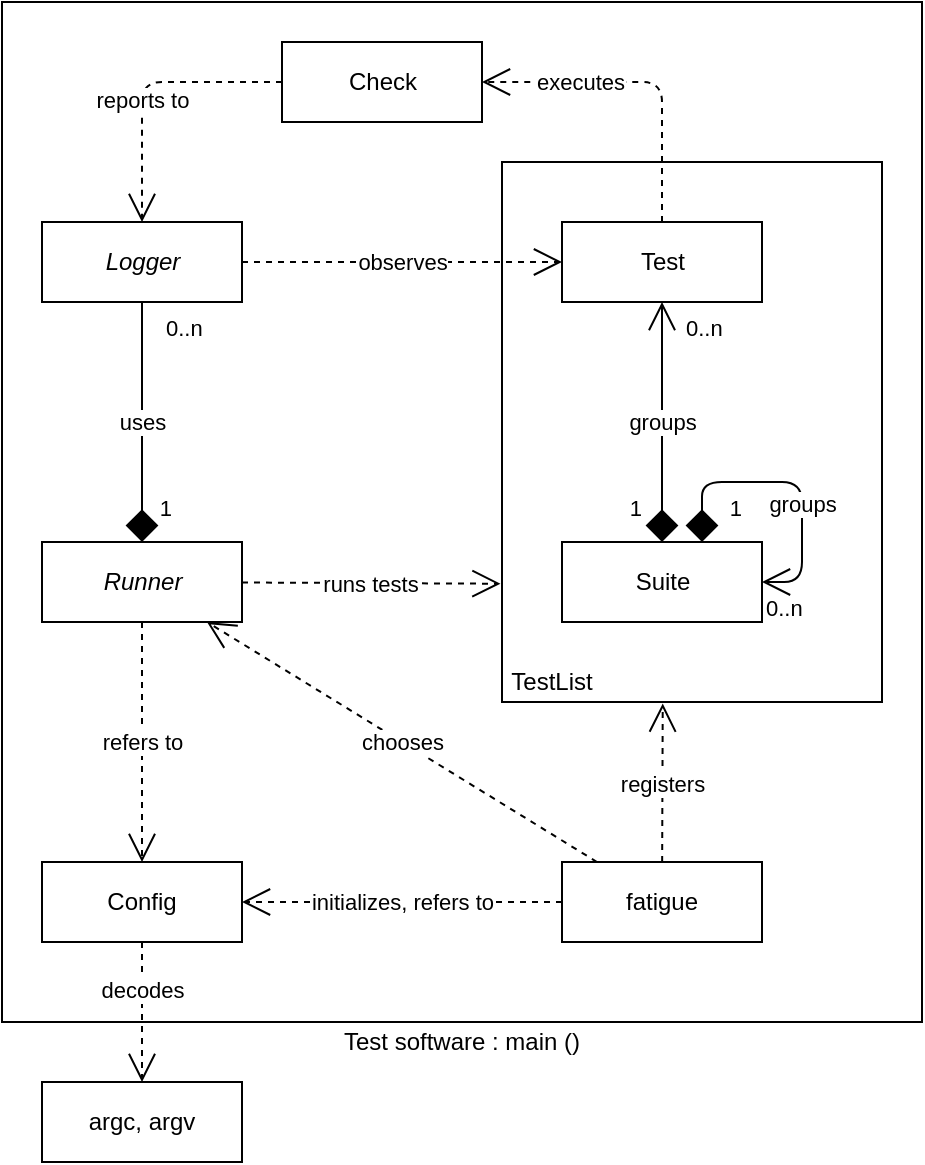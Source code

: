 <mxfile version="14.5.1" type="device"><diagram id="hKa2vm8dgwFLDrdCC-PN" name="Page-1"><mxGraphModel dx="367" dy="333" grid="1" gridSize="10" guides="1" tooltips="1" connect="1" arrows="1" fold="1" page="1" pageScale="1" pageWidth="850" pageHeight="1100" math="0" shadow="0"><root><mxCell id="0"/><mxCell id="1" parent="0"/><mxCell id="QupWWh3Em9DEfwgXIKuI-86" value="" style="rounded=0;whiteSpace=wrap;html=1;fillColor=none;" parent="1" vertex="1"><mxGeometry x="130" y="170" width="460" height="510" as="geometry"/></mxCell><mxCell id="QupWWh3Em9DEfwgXIKuI-74" value="" style="rounded=0;whiteSpace=wrap;html=1;fillColor=none;" parent="1" vertex="1"><mxGeometry x="380" y="250" width="190" height="270" as="geometry"/></mxCell><mxCell id="QupWWh3Em9DEfwgXIKuI-56" value="Runner" style="html=1;rounded=0;fillColor=none;fontStyle=2" parent="1" vertex="1"><mxGeometry x="150" y="440" width="100" height="40" as="geometry"/></mxCell><mxCell id="QupWWh3Em9DEfwgXIKuI-57" value="Logger" style="html=1;rounded=0;fillColor=none;fontStyle=2" parent="1" vertex="1"><mxGeometry x="150" y="280" width="100" height="40" as="geometry"/></mxCell><mxCell id="QupWWh3Em9DEfwgXIKuI-59" value="Test" style="html=1;rounded=0;fillColor=none;" parent="1" vertex="1"><mxGeometry x="410" y="280" width="100" height="40" as="geometry"/></mxCell><mxCell id="QupWWh3Em9DEfwgXIKuI-60" value="Check" style="html=1;rounded=0;fillColor=none;" parent="1" vertex="1"><mxGeometry x="270" y="190" width="100" height="40" as="geometry"/></mxCell><mxCell id="QupWWh3Em9DEfwgXIKuI-61" value="Suite" style="html=1;rounded=0;fillColor=none;" parent="1" vertex="1"><mxGeometry x="410" y="440" width="100" height="40" as="geometry"/></mxCell><mxCell id="QupWWh3Em9DEfwgXIKuI-63" value="groups" style="endArrow=open;html=1;endSize=12;startArrow=diamond;startSize=14;startFill=1;edgeStyle=orthogonalEdgeStyle;" parent="1" source="QupWWh3Em9DEfwgXIKuI-61" target="QupWWh3Em9DEfwgXIKuI-59" edge="1"><mxGeometry relative="1" as="geometry"><mxPoint x="310" y="470" as="sourcePoint"/><mxPoint x="470" y="470" as="targetPoint"/></mxGeometry></mxCell><mxCell id="QupWWh3Em9DEfwgXIKuI-64" value="0..n" style="edgeLabel;resizable=0;html=1;align=left;verticalAlign=top;" parent="QupWWh3Em9DEfwgXIKuI-63" connectable="0" vertex="1"><mxGeometry x="-1" relative="1" as="geometry"><mxPoint x="10" y="-120" as="offset"/></mxGeometry></mxCell><mxCell id="QupWWh3Em9DEfwgXIKuI-65" value="1" style="edgeLabel;resizable=0;html=1;align=right;verticalAlign=top;" parent="QupWWh3Em9DEfwgXIKuI-63" connectable="0" vertex="1"><mxGeometry x="1" relative="1" as="geometry"><mxPoint x="-10" y="90" as="offset"/></mxGeometry></mxCell><mxCell id="QupWWh3Em9DEfwgXIKuI-67" value="groups" style="endArrow=open;html=1;endSize=12;startArrow=diamond;startSize=14;startFill=1;edgeStyle=orthogonalEdgeStyle;entryX=1;entryY=0.5;entryDx=0;entryDy=0;" parent="1" source="QupWWh3Em9DEfwgXIKuI-61" target="QupWWh3Em9DEfwgXIKuI-61" edge="1"><mxGeometry x="0.211" relative="1" as="geometry"><mxPoint x="465" y="450" as="sourcePoint"/><mxPoint x="620" y="420" as="targetPoint"/><Array as="points"><mxPoint x="480" y="410"/><mxPoint x="530" y="410"/><mxPoint x="530" y="460"/></Array><mxPoint as="offset"/></mxGeometry></mxCell><mxCell id="QupWWh3Em9DEfwgXIKuI-68" value="0..n" style="edgeLabel;resizable=0;html=1;align=left;verticalAlign=top;" parent="QupWWh3Em9DEfwgXIKuI-67" connectable="0" vertex="1"><mxGeometry x="-1" relative="1" as="geometry"><mxPoint x="29.97" y="20" as="offset"/></mxGeometry></mxCell><mxCell id="QupWWh3Em9DEfwgXIKuI-69" value="1" style="edgeLabel;resizable=0;html=1;align=right;verticalAlign=top;" parent="QupWWh3Em9DEfwgXIKuI-67" connectable="0" vertex="1"><mxGeometry x="1" relative="1" as="geometry"><mxPoint x="-10" y="-50" as="offset"/></mxGeometry></mxCell><mxCell id="QupWWh3Em9DEfwgXIKuI-75" value="TestList" style="text;html=1;strokeColor=none;fillColor=none;align=center;verticalAlign=middle;whiteSpace=wrap;rounded=0;" parent="1" vertex="1"><mxGeometry x="380" y="500" width="50" height="20" as="geometry"/></mxCell><mxCell id="QupWWh3Em9DEfwgXIKuI-76" value="runs tests" style="endArrow=open;endSize=12;dashed=1;html=1;entryX=-0.004;entryY=0.781;entryDx=0;entryDy=0;entryPerimeter=0;" parent="1" source="QupWWh3Em9DEfwgXIKuI-56" target="QupWWh3Em9DEfwgXIKuI-74" edge="1"><mxGeometry width="160" relative="1" as="geometry"><mxPoint x="310" y="340" as="sourcePoint"/><mxPoint x="470" y="340" as="targetPoint"/></mxGeometry></mxCell><mxCell id="QupWWh3Em9DEfwgXIKuI-77" value="executes" style="endArrow=open;endSize=12;dashed=1;html=1;edgeStyle=orthogonalEdgeStyle;" parent="1" source="QupWWh3Em9DEfwgXIKuI-59" target="QupWWh3Em9DEfwgXIKuI-60" edge="1"><mxGeometry x="0.392" width="160" relative="1" as="geometry"><mxPoint x="220" y="470.199" as="sourcePoint"/><mxPoint x="389.04" y="470.87" as="targetPoint"/><Array as="points"><mxPoint x="460" y="210"/></Array><mxPoint as="offset"/></mxGeometry></mxCell><mxCell id="QupWWh3Em9DEfwgXIKuI-78" value="reports to" style="endArrow=open;endSize=12;dashed=1;html=1;edgeStyle=orthogonalEdgeStyle;" parent="1" source="QupWWh3Em9DEfwgXIKuI-60" target="QupWWh3Em9DEfwgXIKuI-57" edge="1"><mxGeometry x="0.125" width="160" relative="1" as="geometry"><mxPoint x="510.034" y="290" as="sourcePoint"/><mxPoint x="380" y="189.966" as="targetPoint"/><Array as="points"><mxPoint x="200" y="210"/></Array><mxPoint as="offset"/></mxGeometry></mxCell><mxCell id="QupWWh3Em9DEfwgXIKuI-79" value="observes" style="endArrow=open;endSize=12;dashed=1;html=1;edgeStyle=orthogonalEdgeStyle;exitX=1;exitY=0.5;exitDx=0;exitDy=0;" parent="1" source="QupWWh3Em9DEfwgXIKuI-57" target="QupWWh3Em9DEfwgXIKuI-59" edge="1"><mxGeometry width="160" relative="1" as="geometry"><mxPoint x="280" y="199.966" as="sourcePoint"/><mxPoint x="250" y="310" as="targetPoint"/><Array as="points"><mxPoint x="340" y="300"/><mxPoint x="340" y="300"/></Array></mxGeometry></mxCell><mxCell id="QupWWh3Em9DEfwgXIKuI-80" value="uses" style="endArrow=none;html=1;endSize=12;startArrow=diamond;startSize=14;startFill=1;edgeStyle=orthogonalEdgeStyle;exitX=0.5;exitY=0;exitDx=0;exitDy=0;endFill=0;" parent="1" source="QupWWh3Em9DEfwgXIKuI-56" target="QupWWh3Em9DEfwgXIKuI-57" edge="1"><mxGeometry relative="1" as="geometry"><mxPoint x="280" y="445" as="sourcePoint"/><mxPoint x="280" y="325" as="targetPoint"/></mxGeometry></mxCell><mxCell id="QupWWh3Em9DEfwgXIKuI-81" value="0..n" style="edgeLabel;resizable=0;html=1;align=left;verticalAlign=top;" parent="QupWWh3Em9DEfwgXIKuI-80" connectable="0" vertex="1"><mxGeometry x="-1" relative="1" as="geometry"><mxPoint x="10" y="-120" as="offset"/></mxGeometry></mxCell><mxCell id="QupWWh3Em9DEfwgXIKuI-82" value="1" style="edgeLabel;resizable=0;html=1;align=right;verticalAlign=top;" parent="QupWWh3Em9DEfwgXIKuI-80" connectable="0" vertex="1"><mxGeometry x="1" relative="1" as="geometry"><mxPoint x="15" y="90" as="offset"/></mxGeometry></mxCell><mxCell id="QupWWh3Em9DEfwgXIKuI-83" value="fatigue" style="rounded=0;whiteSpace=wrap;html=1;fillColor=none;" parent="1" vertex="1"><mxGeometry x="410" y="600" width="100" height="40" as="geometry"/></mxCell><mxCell id="QupWWh3Em9DEfwgXIKuI-85" value="Config" style="rounded=0;whiteSpace=wrap;html=1;fillColor=none;" parent="1" vertex="1"><mxGeometry x="150" y="600" width="100" height="40" as="geometry"/></mxCell><mxCell id="QupWWh3Em9DEfwgXIKuI-87" value="Test software : main ()" style="text;html=1;strokeColor=none;fillColor=none;align=center;verticalAlign=middle;whiteSpace=wrap;rounded=0;" parent="1" vertex="1"><mxGeometry x="130" y="680" width="460" height="20" as="geometry"/></mxCell><mxCell id="QupWWh3Em9DEfwgXIKuI-92" value="refers to" style="endArrow=open;endSize=12;dashed=1;html=1;" parent="1" source="QupWWh3Em9DEfwgXIKuI-56" target="QupWWh3Em9DEfwgXIKuI-85" edge="1"><mxGeometry width="160" relative="1" as="geometry"><mxPoint x="260" y="470.243" as="sourcePoint"/><mxPoint x="389.24" y="470.87" as="targetPoint"/></mxGeometry></mxCell><mxCell id="QupWWh3Em9DEfwgXIKuI-93" value="initializes, refers to" style="endArrow=open;endSize=12;dashed=1;html=1;" parent="1" source="QupWWh3Em9DEfwgXIKuI-83" target="QupWWh3Em9DEfwgXIKuI-85" edge="1"><mxGeometry width="160" relative="1" as="geometry"><mxPoint x="230" y="490" as="sourcePoint"/><mxPoint x="350" y="610" as="targetPoint"/></mxGeometry></mxCell><mxCell id="QupWWh3Em9DEfwgXIKuI-94" value="registers" style="endArrow=open;endSize=12;dashed=1;html=1;entryX=0.423;entryY=1.003;entryDx=0;entryDy=0;entryPerimeter=0;" parent="1" source="QupWWh3Em9DEfwgXIKuI-83" target="QupWWh3Em9DEfwgXIKuI-74" edge="1"><mxGeometry width="160" relative="1" as="geometry"><mxPoint x="260" y="470.243" as="sourcePoint"/><mxPoint x="389.24" y="470.87" as="targetPoint"/></mxGeometry></mxCell><mxCell id="QupWWh3Em9DEfwgXIKuI-95" value="chooses" style="endArrow=open;endSize=12;dashed=1;html=1;" parent="1" source="QupWWh3Em9DEfwgXIKuI-83" target="QupWWh3Em9DEfwgXIKuI-56" edge="1"><mxGeometry width="160" relative="1" as="geometry"><mxPoint x="470.075" y="610" as="sourcePoint"/><mxPoint x="470.37" y="530.81" as="targetPoint"/></mxGeometry></mxCell><mxCell id="QupWWh3Em9DEfwgXIKuI-97" value="decodes" style="endArrow=open;endSize=12;dashed=1;html=1;entryX=0.5;entryY=0;entryDx=0;entryDy=0;" parent="1" source="QupWWh3Em9DEfwgXIKuI-85" target="QupWWh3Em9DEfwgXIKuI-98" edge="1"><mxGeometry x="-0.333" width="160" relative="1" as="geometry"><mxPoint x="210" y="490" as="sourcePoint"/><mxPoint x="200" y="700" as="targetPoint"/><mxPoint as="offset"/></mxGeometry></mxCell><mxCell id="QupWWh3Em9DEfwgXIKuI-98" value="argc, argv" style="rounded=0;whiteSpace=wrap;html=1;fillColor=none;" parent="1" vertex="1"><mxGeometry x="150" y="710" width="100" height="40" as="geometry"/></mxCell></root></mxGraphModel></diagram></mxfile>